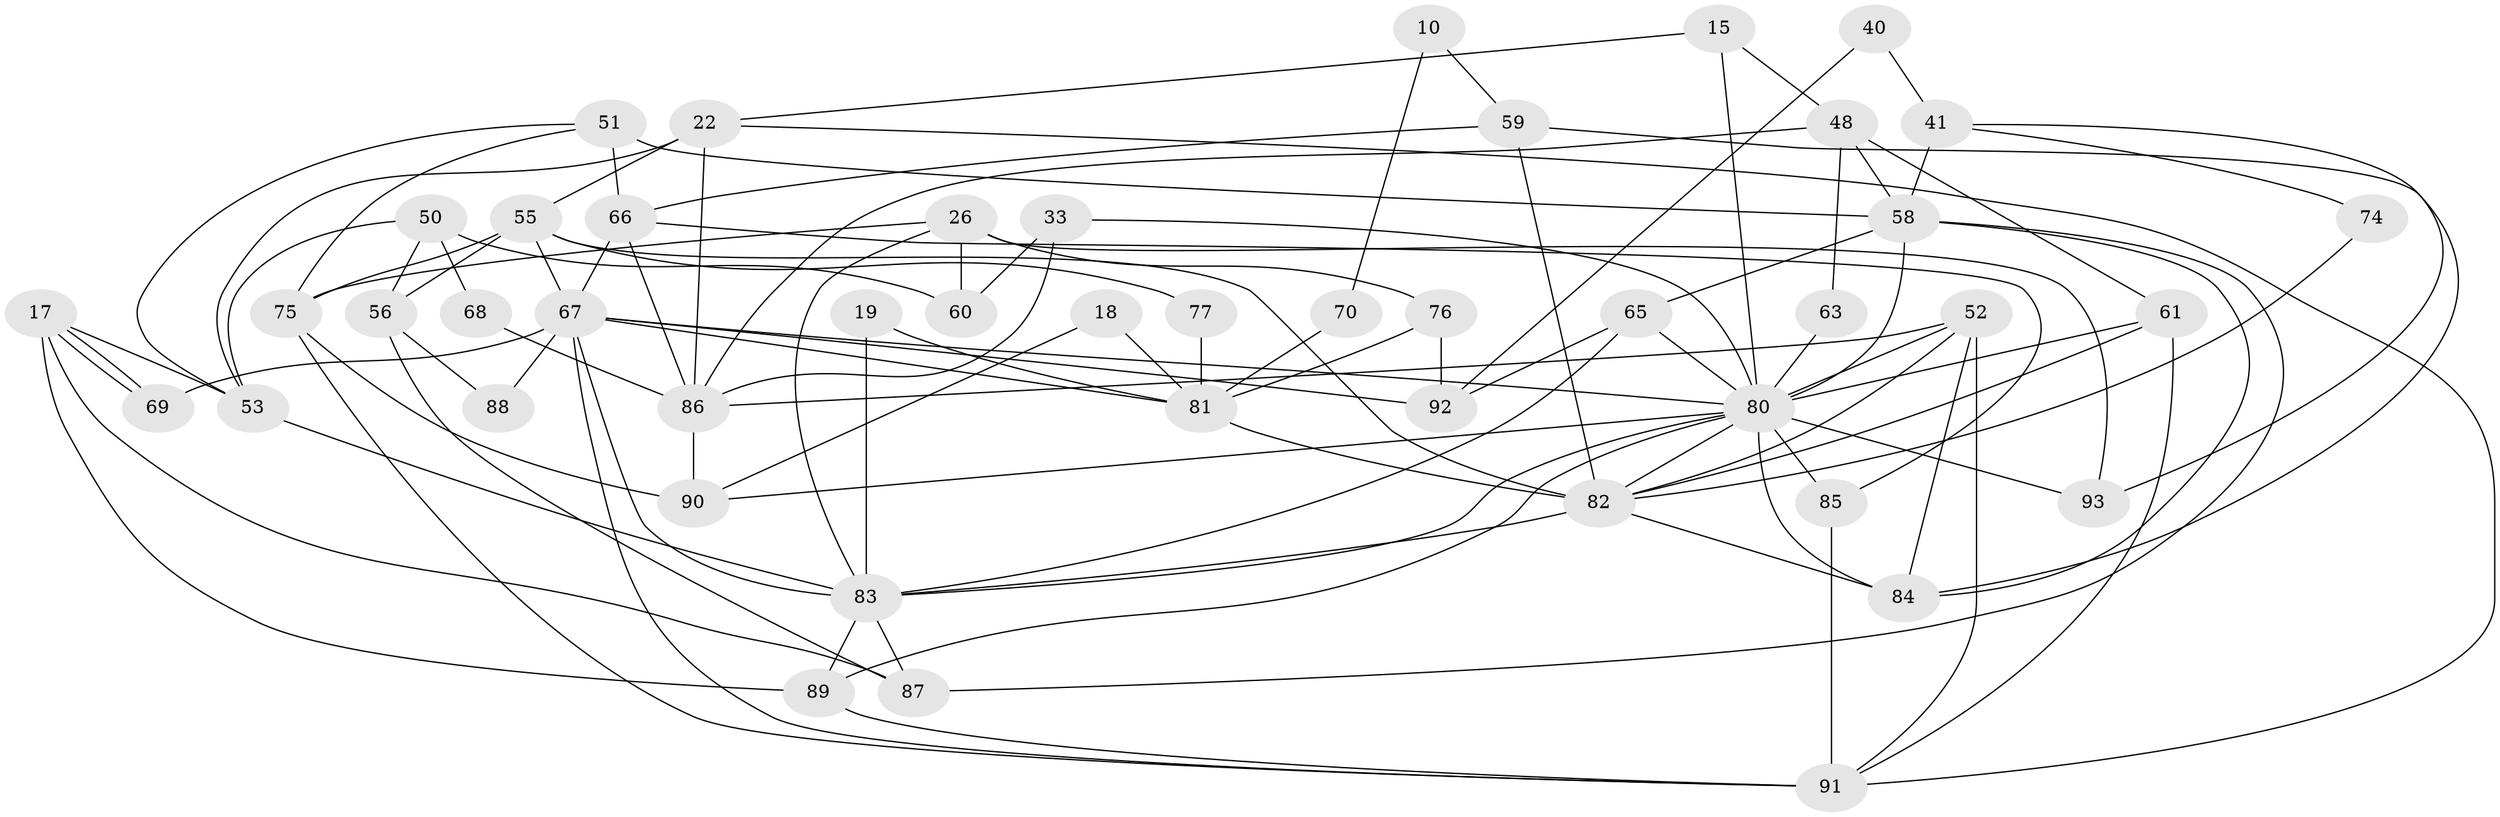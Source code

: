 // original degree distribution, {3: 0.3763440860215054, 5: 0.21505376344086022, 4: 0.13978494623655913, 2: 0.10752688172043011, 7: 0.03225806451612903, 6: 0.11827956989247312, 8: 0.010752688172043012}
// Generated by graph-tools (version 1.1) at 2025/51/03/09/25 04:51:06]
// undirected, 46 vertices, 103 edges
graph export_dot {
graph [start="1"]
  node [color=gray90,style=filled];
  10;
  15 [super="+12"];
  17;
  18;
  19;
  22;
  26 [super="+24"];
  33;
  40;
  41;
  48 [super="+43"];
  50;
  51;
  52 [super="+4"];
  53 [super="+29+38"];
  55 [super="+45+46"];
  56;
  58 [super="+14"];
  59 [super="+54"];
  60 [super="+11"];
  61 [super="+32"];
  63;
  65;
  66;
  67 [super="+42+27+49"];
  68;
  69;
  70;
  74;
  75 [super="+39"];
  76;
  77;
  80 [super="+6+71+35"];
  81 [super="+57"];
  82 [super="+7+62+37"];
  83 [super="+9+16+78"];
  84 [super="+47"];
  85 [super="+21"];
  86 [super="+73"];
  87;
  88 [super="+72"];
  89 [super="+64+20"];
  90 [super="+36"];
  91 [super="+79"];
  92 [super="+2"];
  93 [super="+31"];
  10 -- 59;
  10 -- 70;
  15 -- 22;
  15 -- 48;
  15 -- 80;
  17 -- 89 [weight=2];
  17 -- 69;
  17 -- 69;
  17 -- 87;
  17 -- 53;
  18 -- 90;
  18 -- 81;
  19 -- 81;
  19 -- 83;
  22 -- 91 [weight=2];
  22 -- 55;
  22 -- 86 [weight=2];
  22 -- 53;
  26 -- 76;
  26 -- 60 [weight=2];
  26 -- 93;
  26 -- 83;
  26 -- 75;
  33 -- 86;
  33 -- 60;
  33 -- 80;
  40 -- 92;
  40 -- 41;
  41 -- 58 [weight=2];
  41 -- 74;
  41 -- 93;
  48 -- 61 [weight=2];
  48 -- 58;
  48 -- 63;
  48 -- 86;
  50 -- 56;
  50 -- 60 [weight=2];
  50 -- 68;
  50 -- 53;
  51 -- 58 [weight=2];
  51 -- 66;
  51 -- 75;
  51 -- 53;
  52 -- 86;
  52 -- 91;
  52 -- 84;
  52 -- 80;
  52 -- 82;
  53 -- 83;
  55 -- 67 [weight=4];
  55 -- 82;
  55 -- 56;
  55 -- 75 [weight=2];
  55 -- 77;
  56 -- 87;
  56 -- 88 [weight=2];
  58 -- 65;
  58 -- 84;
  58 -- 87;
  58 -- 80 [weight=2];
  59 -- 84;
  59 -- 82 [weight=2];
  59 -- 66;
  61 -- 82 [weight=2];
  61 -- 80 [weight=2];
  61 -- 91;
  63 -- 80 [weight=2];
  65 -- 83;
  65 -- 92 [weight=2];
  65 -- 80 [weight=2];
  66 -- 86;
  66 -- 67;
  66 -- 85;
  67 -- 69;
  67 -- 88 [weight=3];
  67 -- 81;
  67 -- 91;
  67 -- 92 [weight=3];
  67 -- 80 [weight=2];
  67 -- 83 [weight=3];
  68 -- 86;
  70 -- 81 [weight=2];
  74 -- 82;
  75 -- 91;
  75 -- 90;
  76 -- 92;
  76 -- 81;
  77 -- 81;
  80 -- 89;
  80 -- 85 [weight=2];
  80 -- 82;
  80 -- 83;
  80 -- 90;
  80 -- 93;
  80 -- 84;
  81 -- 82 [weight=3];
  82 -- 83 [weight=3];
  82 -- 84;
  83 -- 89;
  83 -- 87;
  85 -- 91;
  86 -- 90 [weight=2];
  89 -- 91 [weight=2];
}
